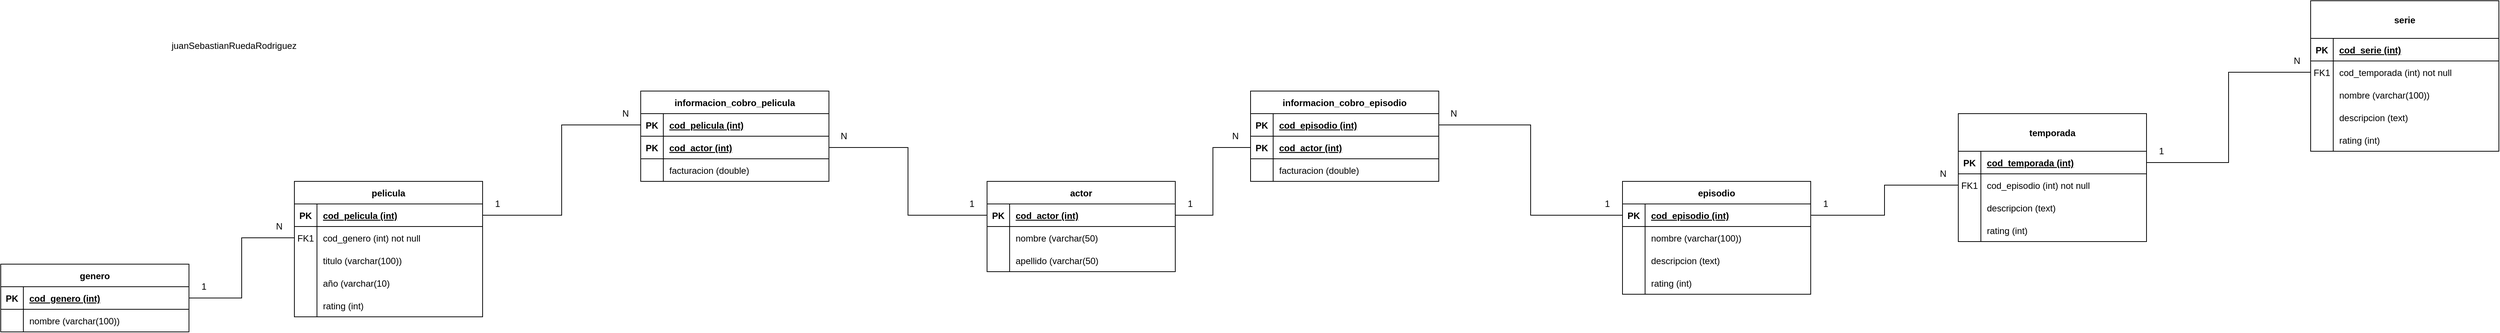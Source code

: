 <mxfile version="14.5.7"><diagram id="yeHE2HRp6TDSnPFYNEvJ" name="Page-3"><mxGraphModel dx="1422" dy="794" grid="1" gridSize="10" guides="1" tooltips="1" connect="1" arrows="1" fold="1" page="1" pageScale="1" pageWidth="827" pageHeight="1169" math="0" shadow="0"><root><mxCell id="aPu56tXgBWYc7_zGpacR-0"/><mxCell id="aPu56tXgBWYc7_zGpacR-1" parent="aPu56tXgBWYc7_zGpacR-0"/><mxCell id="QWaZJ_rHq3MmL54JNWyF-0" value="pelicula" style="shape=table;startSize=30;container=1;collapsible=1;childLayout=tableLayout;fixedRows=1;rowLines=0;fontStyle=1;align=center;resizeLast=1;" parent="aPu56tXgBWYc7_zGpacR-1" vertex="1"><mxGeometry x="1130" y="750" width="250" height="180" as="geometry"><mxRectangle x="1180" y="590" width="40" height="30" as="alternateBounds"/></mxGeometry></mxCell><mxCell id="QWaZJ_rHq3MmL54JNWyF-1" value="" style="shape=partialRectangle;collapsible=0;dropTarget=0;pointerEvents=0;fillColor=none;points=[[0,0.5],[1,0.5]];portConstraint=eastwest;top=0;left=0;right=0;bottom=1;" parent="QWaZJ_rHq3MmL54JNWyF-0" vertex="1"><mxGeometry y="30" width="250" height="30" as="geometry"/></mxCell><mxCell id="QWaZJ_rHq3MmL54JNWyF-2" value="PK" style="shape=partialRectangle;overflow=hidden;connectable=0;fillColor=none;top=0;left=0;bottom=0;right=0;fontStyle=1;" parent="QWaZJ_rHq3MmL54JNWyF-1" vertex="1"><mxGeometry width="30" height="30" as="geometry"/></mxCell><mxCell id="QWaZJ_rHq3MmL54JNWyF-3" value="cod_pelicula (int)" style="shape=partialRectangle;overflow=hidden;connectable=0;fillColor=none;top=0;left=0;bottom=0;right=0;align=left;spacingLeft=6;fontStyle=5;" parent="QWaZJ_rHq3MmL54JNWyF-1" vertex="1"><mxGeometry x="30" width="220" height="30" as="geometry"/></mxCell><mxCell id="QWaZJ_rHq3MmL54JNWyF-4" value="" style="shape=partialRectangle;collapsible=0;dropTarget=0;pointerEvents=0;fillColor=none;points=[[0,0.5],[1,0.5]];portConstraint=eastwest;top=0;left=0;right=0;bottom=0;" parent="QWaZJ_rHq3MmL54JNWyF-0" vertex="1"><mxGeometry y="60" width="250" height="30" as="geometry"/></mxCell><mxCell id="QWaZJ_rHq3MmL54JNWyF-5" value="FK1" style="shape=partialRectangle;overflow=hidden;connectable=0;fillColor=none;top=0;left=0;bottom=0;right=0;" parent="QWaZJ_rHq3MmL54JNWyF-4" vertex="1"><mxGeometry width="30" height="30" as="geometry"/></mxCell><mxCell id="QWaZJ_rHq3MmL54JNWyF-6" value="cod_genero (int) not null" style="shape=partialRectangle;overflow=hidden;connectable=0;fillColor=none;top=0;left=0;bottom=0;right=0;align=left;spacingLeft=6;" parent="QWaZJ_rHq3MmL54JNWyF-4" vertex="1"><mxGeometry x="30" width="220" height="30" as="geometry"/></mxCell><mxCell id="QWaZJ_rHq3MmL54JNWyF-27" style="shape=partialRectangle;collapsible=0;dropTarget=0;pointerEvents=0;fillColor=none;points=[[0,0.5],[1,0.5]];portConstraint=eastwest;top=0;left=0;right=0;bottom=0;" parent="QWaZJ_rHq3MmL54JNWyF-0" vertex="1"><mxGeometry y="90" width="250" height="30" as="geometry"/></mxCell><mxCell id="QWaZJ_rHq3MmL54JNWyF-28" style="shape=partialRectangle;overflow=hidden;connectable=0;fillColor=none;top=0;left=0;bottom=0;right=0;" parent="QWaZJ_rHq3MmL54JNWyF-27" vertex="1"><mxGeometry width="30" height="30" as="geometry"/></mxCell><mxCell id="QWaZJ_rHq3MmL54JNWyF-29" value="titulo (varchar(100))" style="shape=partialRectangle;overflow=hidden;connectable=0;fillColor=none;top=0;left=0;bottom=0;right=0;align=left;spacingLeft=6;" parent="QWaZJ_rHq3MmL54JNWyF-27" vertex="1"><mxGeometry x="30" width="220" height="30" as="geometry"/></mxCell><mxCell id="QWaZJ_rHq3MmL54JNWyF-30" style="shape=partialRectangle;collapsible=0;dropTarget=0;pointerEvents=0;fillColor=none;points=[[0,0.5],[1,0.5]];portConstraint=eastwest;top=0;left=0;right=0;bottom=0;" parent="QWaZJ_rHq3MmL54JNWyF-0" vertex="1"><mxGeometry y="120" width="250" height="30" as="geometry"/></mxCell><mxCell id="QWaZJ_rHq3MmL54JNWyF-31" style="shape=partialRectangle;overflow=hidden;connectable=0;fillColor=none;top=0;left=0;bottom=0;right=0;" parent="QWaZJ_rHq3MmL54JNWyF-30" vertex="1"><mxGeometry width="30" height="30" as="geometry"/></mxCell><mxCell id="QWaZJ_rHq3MmL54JNWyF-32" value="año (varchar(10)" style="shape=partialRectangle;overflow=hidden;connectable=0;fillColor=none;top=0;left=0;bottom=0;right=0;align=left;spacingLeft=6;" parent="QWaZJ_rHq3MmL54JNWyF-30" vertex="1"><mxGeometry x="30" width="220" height="30" as="geometry"/></mxCell><mxCell id="QWaZJ_rHq3MmL54JNWyF-33" style="shape=partialRectangle;collapsible=0;dropTarget=0;pointerEvents=0;fillColor=none;points=[[0,0.5],[1,0.5]];portConstraint=eastwest;top=0;left=0;right=0;bottom=0;" parent="QWaZJ_rHq3MmL54JNWyF-0" vertex="1"><mxGeometry y="150" width="250" height="30" as="geometry"/></mxCell><mxCell id="QWaZJ_rHq3MmL54JNWyF-34" style="shape=partialRectangle;overflow=hidden;connectable=0;fillColor=none;top=0;left=0;bottom=0;right=0;" parent="QWaZJ_rHq3MmL54JNWyF-33" vertex="1"><mxGeometry width="30" height="30" as="geometry"/></mxCell><mxCell id="QWaZJ_rHq3MmL54JNWyF-35" value="rating (int)" style="shape=partialRectangle;overflow=hidden;connectable=0;fillColor=none;top=0;left=0;bottom=0;right=0;align=left;spacingLeft=6;" parent="QWaZJ_rHq3MmL54JNWyF-33" vertex="1"><mxGeometry x="30" width="220" height="30" as="geometry"/></mxCell><mxCell id="QWaZJ_rHq3MmL54JNWyF-39" value="actor" style="shape=table;startSize=30;container=1;collapsible=1;childLayout=tableLayout;fixedRows=1;rowLines=0;fontStyle=1;align=center;resizeLast=1;" parent="aPu56tXgBWYc7_zGpacR-1" vertex="1"><mxGeometry x="2050" y="750" width="250" height="120" as="geometry"><mxRectangle x="1180" y="590" width="40" height="30" as="alternateBounds"/></mxGeometry></mxCell><mxCell id="QWaZJ_rHq3MmL54JNWyF-40" value="" style="shape=partialRectangle;collapsible=0;dropTarget=0;pointerEvents=0;fillColor=none;points=[[0,0.5],[1,0.5]];portConstraint=eastwest;top=0;left=0;right=0;bottom=1;" parent="QWaZJ_rHq3MmL54JNWyF-39" vertex="1"><mxGeometry y="30" width="250" height="30" as="geometry"/></mxCell><mxCell id="QWaZJ_rHq3MmL54JNWyF-41" value="PK" style="shape=partialRectangle;overflow=hidden;connectable=0;fillColor=none;top=0;left=0;bottom=0;right=0;fontStyle=1;" parent="QWaZJ_rHq3MmL54JNWyF-40" vertex="1"><mxGeometry width="30" height="30" as="geometry"/></mxCell><mxCell id="QWaZJ_rHq3MmL54JNWyF-42" value="cod_actor (int)" style="shape=partialRectangle;overflow=hidden;connectable=0;fillColor=none;top=0;left=0;bottom=0;right=0;align=left;spacingLeft=6;fontStyle=5;" parent="QWaZJ_rHq3MmL54JNWyF-40" vertex="1"><mxGeometry x="30" width="220" height="30" as="geometry"/></mxCell><mxCell id="QWaZJ_rHq3MmL54JNWyF-43" value="" style="shape=partialRectangle;collapsible=0;dropTarget=0;pointerEvents=0;fillColor=none;points=[[0,0.5],[1,0.5]];portConstraint=eastwest;top=0;left=0;right=0;bottom=0;" parent="QWaZJ_rHq3MmL54JNWyF-39" vertex="1"><mxGeometry y="60" width="250" height="30" as="geometry"/></mxCell><mxCell id="QWaZJ_rHq3MmL54JNWyF-44" value="" style="shape=partialRectangle;overflow=hidden;connectable=0;fillColor=none;top=0;left=0;bottom=0;right=0;" parent="QWaZJ_rHq3MmL54JNWyF-43" vertex="1"><mxGeometry width="30" height="30" as="geometry"/></mxCell><mxCell id="QWaZJ_rHq3MmL54JNWyF-45" value="nombre (varchar(50)" style="shape=partialRectangle;overflow=hidden;connectable=0;fillColor=none;top=0;left=0;bottom=0;right=0;align=left;spacingLeft=6;" parent="QWaZJ_rHq3MmL54JNWyF-43" vertex="1"><mxGeometry x="30" width="220" height="30" as="geometry"/></mxCell><mxCell id="QWaZJ_rHq3MmL54JNWyF-46" value="" style="shape=partialRectangle;collapsible=0;dropTarget=0;pointerEvents=0;fillColor=none;points=[[0,0.5],[1,0.5]];portConstraint=eastwest;top=0;left=0;right=0;bottom=0;" parent="QWaZJ_rHq3MmL54JNWyF-39" vertex="1"><mxGeometry y="90" width="250" height="30" as="geometry"/></mxCell><mxCell id="QWaZJ_rHq3MmL54JNWyF-47" value="" style="shape=partialRectangle;overflow=hidden;connectable=0;fillColor=none;top=0;left=0;bottom=0;right=0;" parent="QWaZJ_rHq3MmL54JNWyF-46" vertex="1"><mxGeometry width="30" height="30" as="geometry"/></mxCell><mxCell id="QWaZJ_rHq3MmL54JNWyF-48" value="apellido (varchar(50)" style="shape=partialRectangle;overflow=hidden;connectable=0;fillColor=none;top=0;left=0;bottom=0;right=0;align=left;spacingLeft=6;" parent="QWaZJ_rHq3MmL54JNWyF-46" vertex="1"><mxGeometry x="30" width="220" height="30" as="geometry"/></mxCell><mxCell id="QWaZJ_rHq3MmL54JNWyF-61" value="serie" style="shape=table;startSize=50;container=1;collapsible=1;childLayout=tableLayout;fixedRows=1;rowLines=0;fontStyle=1;align=center;resizeLast=1;" parent="aPu56tXgBWYc7_zGpacR-1" vertex="1"><mxGeometry x="3808" y="510" width="250" height="200" as="geometry"><mxRectangle x="1180" y="590" width="40" height="30" as="alternateBounds"/></mxGeometry></mxCell><mxCell id="QWaZJ_rHq3MmL54JNWyF-62" value="" style="shape=partialRectangle;collapsible=0;dropTarget=0;pointerEvents=0;fillColor=none;points=[[0,0.5],[1,0.5]];portConstraint=eastwest;top=0;left=0;right=0;bottom=1;" parent="QWaZJ_rHq3MmL54JNWyF-61" vertex="1"><mxGeometry y="50" width="250" height="30" as="geometry"/></mxCell><mxCell id="QWaZJ_rHq3MmL54JNWyF-63" value="PK" style="shape=partialRectangle;overflow=hidden;connectable=0;fillColor=none;top=0;left=0;bottom=0;right=0;fontStyle=1;" parent="QWaZJ_rHq3MmL54JNWyF-62" vertex="1"><mxGeometry width="30" height="30" as="geometry"/></mxCell><mxCell id="QWaZJ_rHq3MmL54JNWyF-64" value="cod_serie (int)" style="shape=partialRectangle;overflow=hidden;connectable=0;fillColor=none;top=0;left=0;bottom=0;right=0;align=left;spacingLeft=6;fontStyle=5;" parent="QWaZJ_rHq3MmL54JNWyF-62" vertex="1"><mxGeometry x="30" width="220" height="30" as="geometry"/></mxCell><mxCell id="QWaZJ_rHq3MmL54JNWyF-65" value="" style="shape=partialRectangle;collapsible=0;dropTarget=0;pointerEvents=0;fillColor=none;points=[[0,0.5],[1,0.5]];portConstraint=eastwest;top=0;left=0;right=0;bottom=0;" parent="QWaZJ_rHq3MmL54JNWyF-61" vertex="1"><mxGeometry y="80" width="250" height="30" as="geometry"/></mxCell><mxCell id="QWaZJ_rHq3MmL54JNWyF-66" value="FK1" style="shape=partialRectangle;overflow=hidden;connectable=0;fillColor=none;top=0;left=0;bottom=0;right=0;" parent="QWaZJ_rHq3MmL54JNWyF-65" vertex="1"><mxGeometry width="30" height="30" as="geometry"/></mxCell><mxCell id="QWaZJ_rHq3MmL54JNWyF-67" value="cod_temporada (int) not null" style="shape=partialRectangle;overflow=hidden;connectable=0;fillColor=none;top=0;left=0;bottom=0;right=0;align=left;spacingLeft=6;" parent="QWaZJ_rHq3MmL54JNWyF-65" vertex="1"><mxGeometry x="30" width="220" height="30" as="geometry"/></mxCell><mxCell id="QWaZJ_rHq3MmL54JNWyF-71" style="shape=partialRectangle;collapsible=0;dropTarget=0;pointerEvents=0;fillColor=none;points=[[0,0.5],[1,0.5]];portConstraint=eastwest;top=0;left=0;right=0;bottom=0;" parent="QWaZJ_rHq3MmL54JNWyF-61" vertex="1"><mxGeometry y="110" width="250" height="30" as="geometry"/></mxCell><mxCell id="QWaZJ_rHq3MmL54JNWyF-72" style="shape=partialRectangle;overflow=hidden;connectable=0;fillColor=none;top=0;left=0;bottom=0;right=0;" parent="QWaZJ_rHq3MmL54JNWyF-71" vertex="1"><mxGeometry width="30" height="30" as="geometry"/></mxCell><mxCell id="QWaZJ_rHq3MmL54JNWyF-73" value="nombre (varchar(100))" style="shape=partialRectangle;overflow=hidden;connectable=0;fillColor=none;top=0;left=0;bottom=0;right=0;align=left;spacingLeft=6;" parent="QWaZJ_rHq3MmL54JNWyF-71" vertex="1"><mxGeometry x="30" width="220" height="30" as="geometry"/></mxCell><mxCell id="QWaZJ_rHq3MmL54JNWyF-74" style="shape=partialRectangle;collapsible=0;dropTarget=0;pointerEvents=0;fillColor=none;points=[[0,0.5],[1,0.5]];portConstraint=eastwest;top=0;left=0;right=0;bottom=0;" parent="QWaZJ_rHq3MmL54JNWyF-61" vertex="1"><mxGeometry y="140" width="250" height="30" as="geometry"/></mxCell><mxCell id="QWaZJ_rHq3MmL54JNWyF-75" style="shape=partialRectangle;overflow=hidden;connectable=0;fillColor=none;top=0;left=0;bottom=0;right=0;" parent="QWaZJ_rHq3MmL54JNWyF-74" vertex="1"><mxGeometry width="30" height="30" as="geometry"/></mxCell><mxCell id="QWaZJ_rHq3MmL54JNWyF-76" value="descripcion (text)" style="shape=partialRectangle;overflow=hidden;connectable=0;fillColor=none;top=0;left=0;bottom=0;right=0;align=left;spacingLeft=6;" parent="QWaZJ_rHq3MmL54JNWyF-74" vertex="1"><mxGeometry x="30" width="220" height="30" as="geometry"/></mxCell><mxCell id="QWaZJ_rHq3MmL54JNWyF-77" style="shape=partialRectangle;collapsible=0;dropTarget=0;pointerEvents=0;fillColor=none;points=[[0,0.5],[1,0.5]];portConstraint=eastwest;top=0;left=0;right=0;bottom=0;" parent="QWaZJ_rHq3MmL54JNWyF-61" vertex="1"><mxGeometry y="170" width="250" height="30" as="geometry"/></mxCell><mxCell id="QWaZJ_rHq3MmL54JNWyF-78" style="shape=partialRectangle;overflow=hidden;connectable=0;fillColor=none;top=0;left=0;bottom=0;right=0;" parent="QWaZJ_rHq3MmL54JNWyF-77" vertex="1"><mxGeometry width="30" height="30" as="geometry"/></mxCell><mxCell id="QWaZJ_rHq3MmL54JNWyF-79" value="rating (int)" style="shape=partialRectangle;overflow=hidden;connectable=0;fillColor=none;top=0;left=0;bottom=0;right=0;align=left;spacingLeft=6;" parent="QWaZJ_rHq3MmL54JNWyF-77" vertex="1"><mxGeometry x="30" width="220" height="30" as="geometry"/></mxCell><mxCell id="QWaZJ_rHq3MmL54JNWyF-83" value="temporada" style="shape=table;startSize=50;container=1;collapsible=1;childLayout=tableLayout;fixedRows=1;rowLines=0;fontStyle=1;align=center;resizeLast=1;" parent="aPu56tXgBWYc7_zGpacR-1" vertex="1"><mxGeometry x="3340" y="660" width="250.0" height="170" as="geometry"><mxRectangle x="1180" y="590" width="40" height="30" as="alternateBounds"/></mxGeometry></mxCell><mxCell id="QWaZJ_rHq3MmL54JNWyF-84" value="" style="shape=partialRectangle;collapsible=0;dropTarget=0;pointerEvents=0;fillColor=none;points=[[0,0.5],[1,0.5]];portConstraint=eastwest;top=0;left=0;right=0;bottom=1;" parent="QWaZJ_rHq3MmL54JNWyF-83" vertex="1"><mxGeometry y="50" width="250.0" height="30" as="geometry"/></mxCell><mxCell id="QWaZJ_rHq3MmL54JNWyF-85" value="PK" style="shape=partialRectangle;overflow=hidden;connectable=0;fillColor=none;top=0;left=0;bottom=0;right=0;fontStyle=1;" parent="QWaZJ_rHq3MmL54JNWyF-84" vertex="1"><mxGeometry width="30" height="30" as="geometry"/></mxCell><mxCell id="QWaZJ_rHq3MmL54JNWyF-86" value="cod_temporada (int)" style="shape=partialRectangle;overflow=hidden;connectable=0;fillColor=none;top=0;left=0;bottom=0;right=0;align=left;spacingLeft=6;fontStyle=5;" parent="QWaZJ_rHq3MmL54JNWyF-84" vertex="1"><mxGeometry x="30" width="220.0" height="30" as="geometry"/></mxCell><mxCell id="QWaZJ_rHq3MmL54JNWyF-87" value="" style="shape=partialRectangle;collapsible=0;dropTarget=0;pointerEvents=0;fillColor=none;points=[[0,0.5],[1,0.5]];portConstraint=eastwest;top=0;left=0;right=0;bottom=0;" parent="QWaZJ_rHq3MmL54JNWyF-83" vertex="1"><mxGeometry y="80" width="250.0" height="30" as="geometry"/></mxCell><mxCell id="QWaZJ_rHq3MmL54JNWyF-88" value="FK1" style="shape=partialRectangle;overflow=hidden;connectable=0;fillColor=none;top=0;left=0;bottom=0;right=0;" parent="QWaZJ_rHq3MmL54JNWyF-87" vertex="1"><mxGeometry width="30" height="30" as="geometry"/></mxCell><mxCell id="QWaZJ_rHq3MmL54JNWyF-89" value="cod_episodio (int) not null" style="shape=partialRectangle;overflow=hidden;connectable=0;fillColor=none;top=0;left=0;bottom=0;right=0;align=left;spacingLeft=6;" parent="QWaZJ_rHq3MmL54JNWyF-87" vertex="1"><mxGeometry x="30" width="220.0" height="30" as="geometry"/></mxCell><mxCell id="QWaZJ_rHq3MmL54JNWyF-96" style="shape=partialRectangle;collapsible=0;dropTarget=0;pointerEvents=0;fillColor=none;points=[[0,0.5],[1,0.5]];portConstraint=eastwest;top=0;left=0;right=0;bottom=0;" parent="QWaZJ_rHq3MmL54JNWyF-83" vertex="1"><mxGeometry y="110" width="250.0" height="30" as="geometry"/></mxCell><mxCell id="QWaZJ_rHq3MmL54JNWyF-97" style="shape=partialRectangle;overflow=hidden;connectable=0;fillColor=none;top=0;left=0;bottom=0;right=0;" parent="QWaZJ_rHq3MmL54JNWyF-96" vertex="1"><mxGeometry width="30" height="30" as="geometry"/></mxCell><mxCell id="QWaZJ_rHq3MmL54JNWyF-98" value="descripcion (text)" style="shape=partialRectangle;overflow=hidden;connectable=0;fillColor=none;top=0;left=0;bottom=0;right=0;align=left;spacingLeft=6;" parent="QWaZJ_rHq3MmL54JNWyF-96" vertex="1"><mxGeometry x="30" width="220.0" height="30" as="geometry"/></mxCell><mxCell id="QWaZJ_rHq3MmL54JNWyF-99" style="shape=partialRectangle;collapsible=0;dropTarget=0;pointerEvents=0;fillColor=none;points=[[0,0.5],[1,0.5]];portConstraint=eastwest;top=0;left=0;right=0;bottom=0;" parent="QWaZJ_rHq3MmL54JNWyF-83" vertex="1"><mxGeometry y="140" width="250.0" height="30" as="geometry"/></mxCell><mxCell id="QWaZJ_rHq3MmL54JNWyF-100" style="shape=partialRectangle;overflow=hidden;connectable=0;fillColor=none;top=0;left=0;bottom=0;right=0;" parent="QWaZJ_rHq3MmL54JNWyF-99" vertex="1"><mxGeometry width="30" height="30" as="geometry"/></mxCell><mxCell id="QWaZJ_rHq3MmL54JNWyF-101" value="rating (int)" style="shape=partialRectangle;overflow=hidden;connectable=0;fillColor=none;top=0;left=0;bottom=0;right=0;align=left;spacingLeft=6;" parent="QWaZJ_rHq3MmL54JNWyF-99" vertex="1"><mxGeometry x="30" width="220.0" height="30" as="geometry"/></mxCell><mxCell id="QWaZJ_rHq3MmL54JNWyF-102" value="episodio" style="shape=table;startSize=30;container=1;collapsible=1;childLayout=tableLayout;fixedRows=1;rowLines=0;fontStyle=1;align=center;resizeLast=1;" parent="aPu56tXgBWYc7_zGpacR-1" vertex="1"><mxGeometry x="2894" y="750" width="250" height="150" as="geometry"><mxRectangle x="1180" y="590" width="40" height="30" as="alternateBounds"/></mxGeometry></mxCell><mxCell id="QWaZJ_rHq3MmL54JNWyF-103" value="" style="shape=partialRectangle;collapsible=0;dropTarget=0;pointerEvents=0;fillColor=none;points=[[0,0.5],[1,0.5]];portConstraint=eastwest;top=0;left=0;right=0;bottom=1;" parent="QWaZJ_rHq3MmL54JNWyF-102" vertex="1"><mxGeometry y="30" width="250" height="30" as="geometry"/></mxCell><mxCell id="QWaZJ_rHq3MmL54JNWyF-104" value="PK" style="shape=partialRectangle;overflow=hidden;connectable=0;fillColor=none;top=0;left=0;bottom=0;right=0;fontStyle=1;" parent="QWaZJ_rHq3MmL54JNWyF-103" vertex="1"><mxGeometry width="30" height="30" as="geometry"/></mxCell><mxCell id="QWaZJ_rHq3MmL54JNWyF-105" value="cod_episodio (int)" style="shape=partialRectangle;overflow=hidden;connectable=0;fillColor=none;top=0;left=0;bottom=0;right=0;align=left;spacingLeft=6;fontStyle=5;" parent="QWaZJ_rHq3MmL54JNWyF-103" vertex="1"><mxGeometry x="30" width="220" height="30" as="geometry"/></mxCell><mxCell id="QWaZJ_rHq3MmL54JNWyF-112" style="shape=partialRectangle;collapsible=0;dropTarget=0;pointerEvents=0;fillColor=none;points=[[0,0.5],[1,0.5]];portConstraint=eastwest;top=0;left=0;right=0;bottom=0;" parent="QWaZJ_rHq3MmL54JNWyF-102" vertex="1"><mxGeometry y="60" width="250" height="30" as="geometry"/></mxCell><mxCell id="QWaZJ_rHq3MmL54JNWyF-113" style="shape=partialRectangle;overflow=hidden;connectable=0;fillColor=none;top=0;left=0;bottom=0;right=0;" parent="QWaZJ_rHq3MmL54JNWyF-112" vertex="1"><mxGeometry width="30" height="30" as="geometry"/></mxCell><mxCell id="QWaZJ_rHq3MmL54JNWyF-114" value="nombre (varchar(100))" style="shape=partialRectangle;overflow=hidden;connectable=0;fillColor=none;top=0;left=0;bottom=0;right=0;align=left;spacingLeft=6;" parent="QWaZJ_rHq3MmL54JNWyF-112" vertex="1"><mxGeometry x="30" width="220" height="30" as="geometry"/></mxCell><mxCell id="QWaZJ_rHq3MmL54JNWyF-115" style="shape=partialRectangle;collapsible=0;dropTarget=0;pointerEvents=0;fillColor=none;points=[[0,0.5],[1,0.5]];portConstraint=eastwest;top=0;left=0;right=0;bottom=0;" parent="QWaZJ_rHq3MmL54JNWyF-102" vertex="1"><mxGeometry y="90" width="250" height="30" as="geometry"/></mxCell><mxCell id="QWaZJ_rHq3MmL54JNWyF-116" style="shape=partialRectangle;overflow=hidden;connectable=0;fillColor=none;top=0;left=0;bottom=0;right=0;" parent="QWaZJ_rHq3MmL54JNWyF-115" vertex="1"><mxGeometry width="30" height="30" as="geometry"/></mxCell><mxCell id="QWaZJ_rHq3MmL54JNWyF-117" value="descripcion (text)" style="shape=partialRectangle;overflow=hidden;connectable=0;fillColor=none;top=0;left=0;bottom=0;right=0;align=left;spacingLeft=6;" parent="QWaZJ_rHq3MmL54JNWyF-115" vertex="1"><mxGeometry x="30" width="220" height="30" as="geometry"/></mxCell><mxCell id="QWaZJ_rHq3MmL54JNWyF-118" style="shape=partialRectangle;collapsible=0;dropTarget=0;pointerEvents=0;fillColor=none;points=[[0,0.5],[1,0.5]];portConstraint=eastwest;top=0;left=0;right=0;bottom=0;" parent="QWaZJ_rHq3MmL54JNWyF-102" vertex="1"><mxGeometry y="120" width="250" height="30" as="geometry"/></mxCell><mxCell id="QWaZJ_rHq3MmL54JNWyF-119" style="shape=partialRectangle;overflow=hidden;connectable=0;fillColor=none;top=0;left=0;bottom=0;right=0;" parent="QWaZJ_rHq3MmL54JNWyF-118" vertex="1"><mxGeometry width="30" height="30" as="geometry"/></mxCell><mxCell id="QWaZJ_rHq3MmL54JNWyF-120" value="rating (int)" style="shape=partialRectangle;overflow=hidden;connectable=0;fillColor=none;top=0;left=0;bottom=0;right=0;align=left;spacingLeft=6;" parent="QWaZJ_rHq3MmL54JNWyF-118" vertex="1"><mxGeometry x="30" width="220" height="30" as="geometry"/></mxCell><mxCell id="QWaZJ_rHq3MmL54JNWyF-121" value="informacion_cobro_pelicula" style="shape=table;startSize=30;container=1;collapsible=1;childLayout=tableLayout;fixedRows=1;rowLines=0;fontStyle=1;align=center;resizeLast=1;" parent="aPu56tXgBWYc7_zGpacR-1" vertex="1"><mxGeometry x="1590" y="630" width="250" height="120" as="geometry"><mxRectangle x="1180" y="590" width="40" height="30" as="alternateBounds"/></mxGeometry></mxCell><mxCell id="QWaZJ_rHq3MmL54JNWyF-122" value="" style="shape=partialRectangle;collapsible=0;dropTarget=0;pointerEvents=0;fillColor=none;points=[[0,0.5],[1,0.5]];portConstraint=eastwest;top=0;left=0;right=0;bottom=1;" parent="QWaZJ_rHq3MmL54JNWyF-121" vertex="1"><mxGeometry y="30" width="250" height="30" as="geometry"/></mxCell><mxCell id="QWaZJ_rHq3MmL54JNWyF-123" value="PK" style="shape=partialRectangle;overflow=hidden;connectable=0;fillColor=none;top=0;left=0;bottom=0;right=0;fontStyle=1;" parent="QWaZJ_rHq3MmL54JNWyF-122" vertex="1"><mxGeometry width="30" height="30" as="geometry"/></mxCell><mxCell id="QWaZJ_rHq3MmL54JNWyF-124" value="cod_pelicula (int)" style="shape=partialRectangle;overflow=hidden;connectable=0;fillColor=none;top=0;left=0;bottom=0;right=0;align=left;spacingLeft=6;fontStyle=5;" parent="QWaZJ_rHq3MmL54JNWyF-122" vertex="1"><mxGeometry x="30" width="220" height="30" as="geometry"/></mxCell><mxCell id="QWaZJ_rHq3MmL54JNWyF-137" style="shape=partialRectangle;collapsible=0;dropTarget=0;pointerEvents=0;fillColor=none;points=[[0,0.5],[1,0.5]];portConstraint=eastwest;top=0;left=0;right=0;bottom=1;" parent="QWaZJ_rHq3MmL54JNWyF-121" vertex="1"><mxGeometry y="60" width="250" height="30" as="geometry"/></mxCell><mxCell id="QWaZJ_rHq3MmL54JNWyF-138" value="PK" style="shape=partialRectangle;overflow=hidden;connectable=0;fillColor=none;top=0;left=0;bottom=0;right=0;fontStyle=1;" parent="QWaZJ_rHq3MmL54JNWyF-137" vertex="1"><mxGeometry width="30" height="30" as="geometry"/></mxCell><mxCell id="QWaZJ_rHq3MmL54JNWyF-139" value="cod_actor (int)" style="shape=partialRectangle;overflow=hidden;connectable=0;fillColor=none;top=0;left=0;bottom=0;right=0;align=left;spacingLeft=6;fontStyle=5;" parent="QWaZJ_rHq3MmL54JNWyF-137" vertex="1"><mxGeometry x="30" width="220" height="30" as="geometry"/></mxCell><mxCell id="QWaZJ_rHq3MmL54JNWyF-125" value="" style="shape=partialRectangle;collapsible=0;dropTarget=0;pointerEvents=0;fillColor=none;points=[[0,0.5],[1,0.5]];portConstraint=eastwest;top=0;left=0;right=0;bottom=0;" parent="QWaZJ_rHq3MmL54JNWyF-121" vertex="1"><mxGeometry y="90" width="250" height="30" as="geometry"/></mxCell><mxCell id="QWaZJ_rHq3MmL54JNWyF-126" value="" style="shape=partialRectangle;overflow=hidden;connectable=0;fillColor=none;top=0;left=0;bottom=0;right=0;" parent="QWaZJ_rHq3MmL54JNWyF-125" vertex="1"><mxGeometry width="30" height="30" as="geometry"/></mxCell><mxCell id="QWaZJ_rHq3MmL54JNWyF-127" value="facturacion (double)" style="shape=partialRectangle;overflow=hidden;connectable=0;fillColor=none;top=0;left=0;bottom=0;right=0;align=left;spacingLeft=6;" parent="QWaZJ_rHq3MmL54JNWyF-125" vertex="1"><mxGeometry x="30" width="220" height="30" as="geometry"/></mxCell><mxCell id="QWaZJ_rHq3MmL54JNWyF-140" style="edgeStyle=orthogonalEdgeStyle;rounded=0;orthogonalLoop=1;jettySize=auto;html=1;exitX=0;exitY=0.5;exitDx=0;exitDy=0;entryX=1;entryY=0.5;entryDx=0;entryDy=0;endArrow=none;endFill=0;" parent="aPu56tXgBWYc7_zGpacR-1" source="QWaZJ_rHq3MmL54JNWyF-40" target="QWaZJ_rHq3MmL54JNWyF-137" edge="1"><mxGeometry relative="1" as="geometry"/></mxCell><mxCell id="QWaZJ_rHq3MmL54JNWyF-141" style="edgeStyle=orthogonalEdgeStyle;rounded=0;orthogonalLoop=1;jettySize=auto;html=1;exitX=1;exitY=0.5;exitDx=0;exitDy=0;endArrow=none;endFill=0;" parent="aPu56tXgBWYc7_zGpacR-1" source="QWaZJ_rHq3MmL54JNWyF-1" target="QWaZJ_rHq3MmL54JNWyF-122" edge="1"><mxGeometry relative="1" as="geometry"/></mxCell><mxCell id="QWaZJ_rHq3MmL54JNWyF-144" value="informacion_cobro_episodio" style="shape=table;startSize=30;container=1;collapsible=1;childLayout=tableLayout;fixedRows=1;rowLines=0;fontStyle=1;align=center;resizeLast=1;" parent="aPu56tXgBWYc7_zGpacR-1" vertex="1"><mxGeometry x="2400" y="630" width="250" height="120" as="geometry"><mxRectangle x="1180" y="590" width="40" height="30" as="alternateBounds"/></mxGeometry></mxCell><mxCell id="QWaZJ_rHq3MmL54JNWyF-145" value="" style="shape=partialRectangle;collapsible=0;dropTarget=0;pointerEvents=0;fillColor=none;points=[[0,0.5],[1,0.5]];portConstraint=eastwest;top=0;left=0;right=0;bottom=1;" parent="QWaZJ_rHq3MmL54JNWyF-144" vertex="1"><mxGeometry y="30" width="250" height="30" as="geometry"/></mxCell><mxCell id="QWaZJ_rHq3MmL54JNWyF-146" value="PK" style="shape=partialRectangle;overflow=hidden;connectable=0;fillColor=none;top=0;left=0;bottom=0;right=0;fontStyle=1;" parent="QWaZJ_rHq3MmL54JNWyF-145" vertex="1"><mxGeometry width="30" height="30" as="geometry"/></mxCell><mxCell id="QWaZJ_rHq3MmL54JNWyF-147" value="cod_episodio (int)" style="shape=partialRectangle;overflow=hidden;connectable=0;fillColor=none;top=0;left=0;bottom=0;right=0;align=left;spacingLeft=6;fontStyle=5;" parent="QWaZJ_rHq3MmL54JNWyF-145" vertex="1"><mxGeometry x="30" width="220" height="30" as="geometry"/></mxCell><mxCell id="QWaZJ_rHq3MmL54JNWyF-148" style="shape=partialRectangle;collapsible=0;dropTarget=0;pointerEvents=0;fillColor=none;points=[[0,0.5],[1,0.5]];portConstraint=eastwest;top=0;left=0;right=0;bottom=1;" parent="QWaZJ_rHq3MmL54JNWyF-144" vertex="1"><mxGeometry y="60" width="250" height="30" as="geometry"/></mxCell><mxCell id="QWaZJ_rHq3MmL54JNWyF-149" value="PK" style="shape=partialRectangle;overflow=hidden;connectable=0;fillColor=none;top=0;left=0;bottom=0;right=0;fontStyle=1;" parent="QWaZJ_rHq3MmL54JNWyF-148" vertex="1"><mxGeometry width="30" height="30" as="geometry"/></mxCell><mxCell id="QWaZJ_rHq3MmL54JNWyF-150" value="cod_actor (int)" style="shape=partialRectangle;overflow=hidden;connectable=0;fillColor=none;top=0;left=0;bottom=0;right=0;align=left;spacingLeft=6;fontStyle=5;" parent="QWaZJ_rHq3MmL54JNWyF-148" vertex="1"><mxGeometry x="30" width="220" height="30" as="geometry"/></mxCell><mxCell id="QWaZJ_rHq3MmL54JNWyF-151" value="" style="shape=partialRectangle;collapsible=0;dropTarget=0;pointerEvents=0;fillColor=none;points=[[0,0.5],[1,0.5]];portConstraint=eastwest;top=0;left=0;right=0;bottom=0;" parent="QWaZJ_rHq3MmL54JNWyF-144" vertex="1"><mxGeometry y="90" width="250" height="30" as="geometry"/></mxCell><mxCell id="QWaZJ_rHq3MmL54JNWyF-152" value="" style="shape=partialRectangle;overflow=hidden;connectable=0;fillColor=none;top=0;left=0;bottom=0;right=0;" parent="QWaZJ_rHq3MmL54JNWyF-151" vertex="1"><mxGeometry width="30" height="30" as="geometry"/></mxCell><mxCell id="QWaZJ_rHq3MmL54JNWyF-153" value="facturacion (double)" style="shape=partialRectangle;overflow=hidden;connectable=0;fillColor=none;top=0;left=0;bottom=0;right=0;align=left;spacingLeft=6;" parent="QWaZJ_rHq3MmL54JNWyF-151" vertex="1"><mxGeometry x="30" width="220" height="30" as="geometry"/></mxCell><mxCell id="QWaZJ_rHq3MmL54JNWyF-154" style="edgeStyle=orthogonalEdgeStyle;rounded=0;orthogonalLoop=1;jettySize=auto;html=1;exitX=1;exitY=0.5;exitDx=0;exitDy=0;entryX=0;entryY=0.5;entryDx=0;entryDy=0;endArrow=none;endFill=0;" parent="aPu56tXgBWYc7_zGpacR-1" source="QWaZJ_rHq3MmL54JNWyF-40" target="QWaZJ_rHq3MmL54JNWyF-148" edge="1"><mxGeometry relative="1" as="geometry"/></mxCell><mxCell id="QWaZJ_rHq3MmL54JNWyF-161" style="edgeStyle=orthogonalEdgeStyle;rounded=0;orthogonalLoop=1;jettySize=auto;html=1;exitX=0;exitY=0.5;exitDx=0;exitDy=0;entryX=1;entryY=0.5;entryDx=0;entryDy=0;endArrow=none;endFill=0;" parent="aPu56tXgBWYc7_zGpacR-1" source="QWaZJ_rHq3MmL54JNWyF-103" target="QWaZJ_rHq3MmL54JNWyF-145" edge="1"><mxGeometry relative="1" as="geometry"/></mxCell><mxCell id="QWaZJ_rHq3MmL54JNWyF-162" style="edgeStyle=orthogonalEdgeStyle;rounded=0;orthogonalLoop=1;jettySize=auto;html=1;exitX=1;exitY=0.5;exitDx=0;exitDy=0;entryX=0;entryY=0.5;entryDx=0;entryDy=0;endArrow=none;endFill=0;" parent="aPu56tXgBWYc7_zGpacR-1" source="QWaZJ_rHq3MmL54JNWyF-84" target="QWaZJ_rHq3MmL54JNWyF-65" edge="1"><mxGeometry relative="1" as="geometry"/></mxCell><mxCell id="QWaZJ_rHq3MmL54JNWyF-163" style="edgeStyle=orthogonalEdgeStyle;rounded=0;orthogonalLoop=1;jettySize=auto;html=1;exitX=0;exitY=0.5;exitDx=0;exitDy=0;entryX=1;entryY=0.5;entryDx=0;entryDy=0;endArrow=none;endFill=0;" parent="aPu56tXgBWYc7_zGpacR-1" source="QWaZJ_rHq3MmL54JNWyF-87" target="QWaZJ_rHq3MmL54JNWyF-103" edge="1"><mxGeometry relative="1" as="geometry"/></mxCell><mxCell id="QWaZJ_rHq3MmL54JNWyF-164" value="N" style="text;html=1;strokeColor=none;fillColor=none;align=center;verticalAlign=middle;whiteSpace=wrap;rounded=0;" parent="aPu56tXgBWYc7_zGpacR-1" vertex="1"><mxGeometry x="1550" y="650" width="40" height="20" as="geometry"/></mxCell><mxCell id="QWaZJ_rHq3MmL54JNWyF-165" value="1" style="text;html=1;strokeColor=none;fillColor=none;align=center;verticalAlign=middle;whiteSpace=wrap;rounded=0;" parent="aPu56tXgBWYc7_zGpacR-1" vertex="1"><mxGeometry x="1380" y="770" width="40" height="20" as="geometry"/></mxCell><mxCell id="QWaZJ_rHq3MmL54JNWyF-166" value="N" style="text;html=1;strokeColor=none;fillColor=none;align=center;verticalAlign=middle;whiteSpace=wrap;rounded=0;" parent="aPu56tXgBWYc7_zGpacR-1" vertex="1"><mxGeometry x="1840" y="680" width="40" height="20" as="geometry"/></mxCell><mxCell id="QWaZJ_rHq3MmL54JNWyF-168" value="1" style="text;html=1;strokeColor=none;fillColor=none;align=center;verticalAlign=middle;whiteSpace=wrap;rounded=0;" parent="aPu56tXgBWYc7_zGpacR-1" vertex="1"><mxGeometry x="2010" y="770" width="40" height="20" as="geometry"/></mxCell><mxCell id="QWaZJ_rHq3MmL54JNWyF-169" value="1" style="text;html=1;strokeColor=none;fillColor=none;align=center;verticalAlign=middle;whiteSpace=wrap;rounded=0;" parent="aPu56tXgBWYc7_zGpacR-1" vertex="1"><mxGeometry x="2300" y="770" width="40" height="20" as="geometry"/></mxCell><mxCell id="QWaZJ_rHq3MmL54JNWyF-171" value="1" style="text;html=1;strokeColor=none;fillColor=none;align=center;verticalAlign=middle;whiteSpace=wrap;rounded=0;" parent="aPu56tXgBWYc7_zGpacR-1" vertex="1"><mxGeometry x="2854" y="770" width="40" height="20" as="geometry"/></mxCell><mxCell id="QWaZJ_rHq3MmL54JNWyF-173" value="N" style="text;html=1;strokeColor=none;fillColor=none;align=center;verticalAlign=middle;whiteSpace=wrap;rounded=0;" parent="aPu56tXgBWYc7_zGpacR-1" vertex="1"><mxGeometry x="2360" y="680" width="40" height="20" as="geometry"/></mxCell><mxCell id="QWaZJ_rHq3MmL54JNWyF-174" value="N" style="text;html=1;strokeColor=none;fillColor=none;align=center;verticalAlign=middle;whiteSpace=wrap;rounded=0;" parent="aPu56tXgBWYc7_zGpacR-1" vertex="1"><mxGeometry x="2650" y="650" width="40" height="20" as="geometry"/></mxCell><mxCell id="QWaZJ_rHq3MmL54JNWyF-175" value="N" style="text;html=1;strokeColor=none;fillColor=none;align=center;verticalAlign=middle;whiteSpace=wrap;rounded=0;" parent="aPu56tXgBWYc7_zGpacR-1" vertex="1"><mxGeometry x="3300" y="730" width="40" height="20" as="geometry"/></mxCell><mxCell id="QWaZJ_rHq3MmL54JNWyF-176" value="1" style="text;html=1;strokeColor=none;fillColor=none;align=center;verticalAlign=middle;whiteSpace=wrap;rounded=0;" parent="aPu56tXgBWYc7_zGpacR-1" vertex="1"><mxGeometry x="3144" y="770" width="40" height="20" as="geometry"/></mxCell><mxCell id="QWaZJ_rHq3MmL54JNWyF-177" value="N" style="text;html=1;strokeColor=none;fillColor=none;align=center;verticalAlign=middle;whiteSpace=wrap;rounded=0;" parent="aPu56tXgBWYc7_zGpacR-1" vertex="1"><mxGeometry x="3770" y="580" width="40" height="20" as="geometry"/></mxCell><mxCell id="QWaZJ_rHq3MmL54JNWyF-179" value="1" style="text;html=1;strokeColor=none;fillColor=none;align=center;verticalAlign=middle;whiteSpace=wrap;rounded=0;" parent="aPu56tXgBWYc7_zGpacR-1" vertex="1"><mxGeometry x="3590" y="700" width="40" height="20" as="geometry"/></mxCell><mxCell id="QWaZJ_rHq3MmL54JNWyF-180" value="juanSebastianRuedaRodriguez" style="text;html=1;strokeColor=none;fillColor=none;align=center;verticalAlign=middle;whiteSpace=wrap;rounded=0;" parent="aPu56tXgBWYc7_zGpacR-1" vertex="1"><mxGeometry x="1030" y="560" width="40" height="20" as="geometry"/></mxCell><mxCell id="ptY2DCyKZsSYF3W6sfr0-16" style="edgeStyle=orthogonalEdgeStyle;rounded=0;orthogonalLoop=1;jettySize=auto;html=1;entryX=0;entryY=0.5;entryDx=0;entryDy=0;endArrow=none;endFill=0;" edge="1" parent="aPu56tXgBWYc7_zGpacR-1" source="ptY2DCyKZsSYF3W6sfr0-0" target="QWaZJ_rHq3MmL54JNWyF-4"><mxGeometry relative="1" as="geometry"><Array as="points"><mxPoint x="1060" y="905"/><mxPoint x="1060" y="825"/></Array></mxGeometry></mxCell><mxCell id="ptY2DCyKZsSYF3W6sfr0-0" value="genero" style="shape=table;startSize=30;container=1;collapsible=1;childLayout=tableLayout;fixedRows=1;rowLines=0;fontStyle=1;align=center;resizeLast=1;" vertex="1" parent="aPu56tXgBWYc7_zGpacR-1"><mxGeometry x="740" y="860" width="250" height="90" as="geometry"><mxRectangle x="1180" y="590" width="40" height="30" as="alternateBounds"/></mxGeometry></mxCell><mxCell id="ptY2DCyKZsSYF3W6sfr0-1" value="" style="shape=partialRectangle;collapsible=0;dropTarget=0;pointerEvents=0;fillColor=none;points=[[0,0.5],[1,0.5]];portConstraint=eastwest;top=0;left=0;right=0;bottom=1;" vertex="1" parent="ptY2DCyKZsSYF3W6sfr0-0"><mxGeometry y="30" width="250" height="30" as="geometry"/></mxCell><mxCell id="ptY2DCyKZsSYF3W6sfr0-2" value="PK" style="shape=partialRectangle;overflow=hidden;connectable=0;fillColor=none;top=0;left=0;bottom=0;right=0;fontStyle=1;" vertex="1" parent="ptY2DCyKZsSYF3W6sfr0-1"><mxGeometry width="30" height="30" as="geometry"/></mxCell><mxCell id="ptY2DCyKZsSYF3W6sfr0-3" value="cod_genero (int)" style="shape=partialRectangle;overflow=hidden;connectable=0;fillColor=none;top=0;left=0;bottom=0;right=0;align=left;spacingLeft=6;fontStyle=5;" vertex="1" parent="ptY2DCyKZsSYF3W6sfr0-1"><mxGeometry x="30" width="220" height="30" as="geometry"/></mxCell><mxCell id="ptY2DCyKZsSYF3W6sfr0-7" style="shape=partialRectangle;collapsible=0;dropTarget=0;pointerEvents=0;fillColor=none;points=[[0,0.5],[1,0.5]];portConstraint=eastwest;top=0;left=0;right=0;bottom=0;" vertex="1" parent="ptY2DCyKZsSYF3W6sfr0-0"><mxGeometry y="60" width="250" height="30" as="geometry"/></mxCell><mxCell id="ptY2DCyKZsSYF3W6sfr0-8" style="shape=partialRectangle;overflow=hidden;connectable=0;fillColor=none;top=0;left=0;bottom=0;right=0;" vertex="1" parent="ptY2DCyKZsSYF3W6sfr0-7"><mxGeometry width="30" height="30" as="geometry"/></mxCell><mxCell id="ptY2DCyKZsSYF3W6sfr0-9" value="nombre (varchar(100))" style="shape=partialRectangle;overflow=hidden;connectable=0;fillColor=none;top=0;left=0;bottom=0;right=0;align=left;spacingLeft=6;" vertex="1" parent="ptY2DCyKZsSYF3W6sfr0-7"><mxGeometry x="30" width="220" height="30" as="geometry"/></mxCell><mxCell id="ptY2DCyKZsSYF3W6sfr0-17" value="N" style="text;html=1;strokeColor=none;fillColor=none;align=center;verticalAlign=middle;whiteSpace=wrap;rounded=0;" vertex="1" parent="aPu56tXgBWYc7_zGpacR-1"><mxGeometry x="1090" y="800" width="40" height="20" as="geometry"/></mxCell><mxCell id="ptY2DCyKZsSYF3W6sfr0-18" value="1" style="text;html=1;strokeColor=none;fillColor=none;align=center;verticalAlign=middle;whiteSpace=wrap;rounded=0;" vertex="1" parent="aPu56tXgBWYc7_zGpacR-1"><mxGeometry x="990" y="880" width="40" height="20" as="geometry"/></mxCell></root></mxGraphModel></diagram></mxfile>